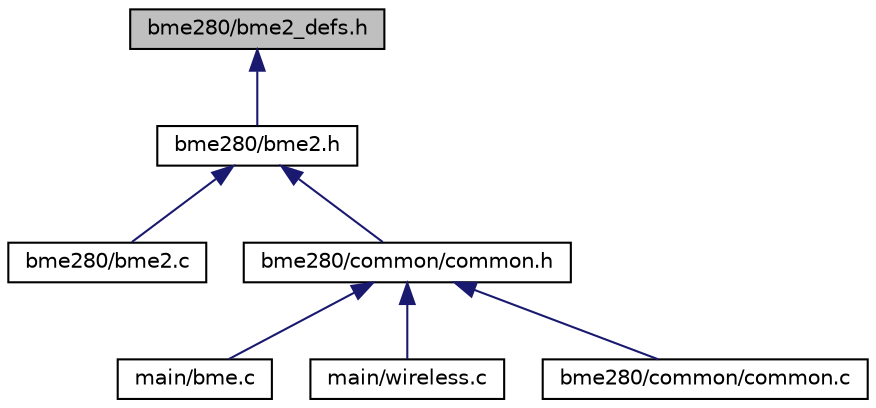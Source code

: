digraph "bme280/bme2_defs.h"
{
 // LATEX_PDF_SIZE
  edge [fontname="Helvetica",fontsize="10",labelfontname="Helvetica",labelfontsize="10"];
  node [fontname="Helvetica",fontsize="10",shape=record];
  Node1 [label="bme280/bme2_defs.h",height=0.2,width=0.4,color="black", fillcolor="grey75", style="filled", fontcolor="black",tooltip=" "];
  Node1 -> Node2 [dir="back",color="midnightblue",fontsize="10",style="solid",fontname="Helvetica"];
  Node2 [label="bme280/bme2.h",height=0.2,width=0.4,color="black", fillcolor="white", style="filled",URL="$bme2_8h.html",tooltip=" "];
  Node2 -> Node3 [dir="back",color="midnightblue",fontsize="10",style="solid",fontname="Helvetica"];
  Node3 [label="bme280/bme2.c",height=0.2,width=0.4,color="black", fillcolor="white", style="filled",URL="$bme2_8c.html",tooltip=" "];
  Node2 -> Node4 [dir="back",color="midnightblue",fontsize="10",style="solid",fontname="Helvetica"];
  Node4 [label="bme280/common/common.h",height=0.2,width=0.4,color="black", fillcolor="white", style="filled",URL="$bme280_2common_2common_8h.html",tooltip="Common declarations for BME280 operation on AM335x."];
  Node4 -> Node5 [dir="back",color="midnightblue",fontsize="10",style="solid",fontname="Helvetica"];
  Node5 [label="main/bme.c",height=0.2,width=0.4,color="black", fillcolor="white", style="filled",URL="$bme_8c.html",tooltip="Main starting point for BME280 sensor module."];
  Node4 -> Node6 [dir="back",color="midnightblue",fontsize="10",style="solid",fontname="Helvetica"];
  Node6 [label="main/wireless.c",height=0.2,width=0.4,color="black", fillcolor="white", style="filled",URL="$wireless_8c.html",tooltip="Main starting point for wireless SIMAR."];
  Node4 -> Node7 [dir="back",color="midnightblue",fontsize="10",style="solid",fontname="Helvetica"];
  Node7 [label="bme280/common/common.c",height=0.2,width=0.4,color="black", fillcolor="white", style="filled",URL="$bme280_2common_2common_8c.html",tooltip="Common functions for BMx device operation on AM335x."];
}
